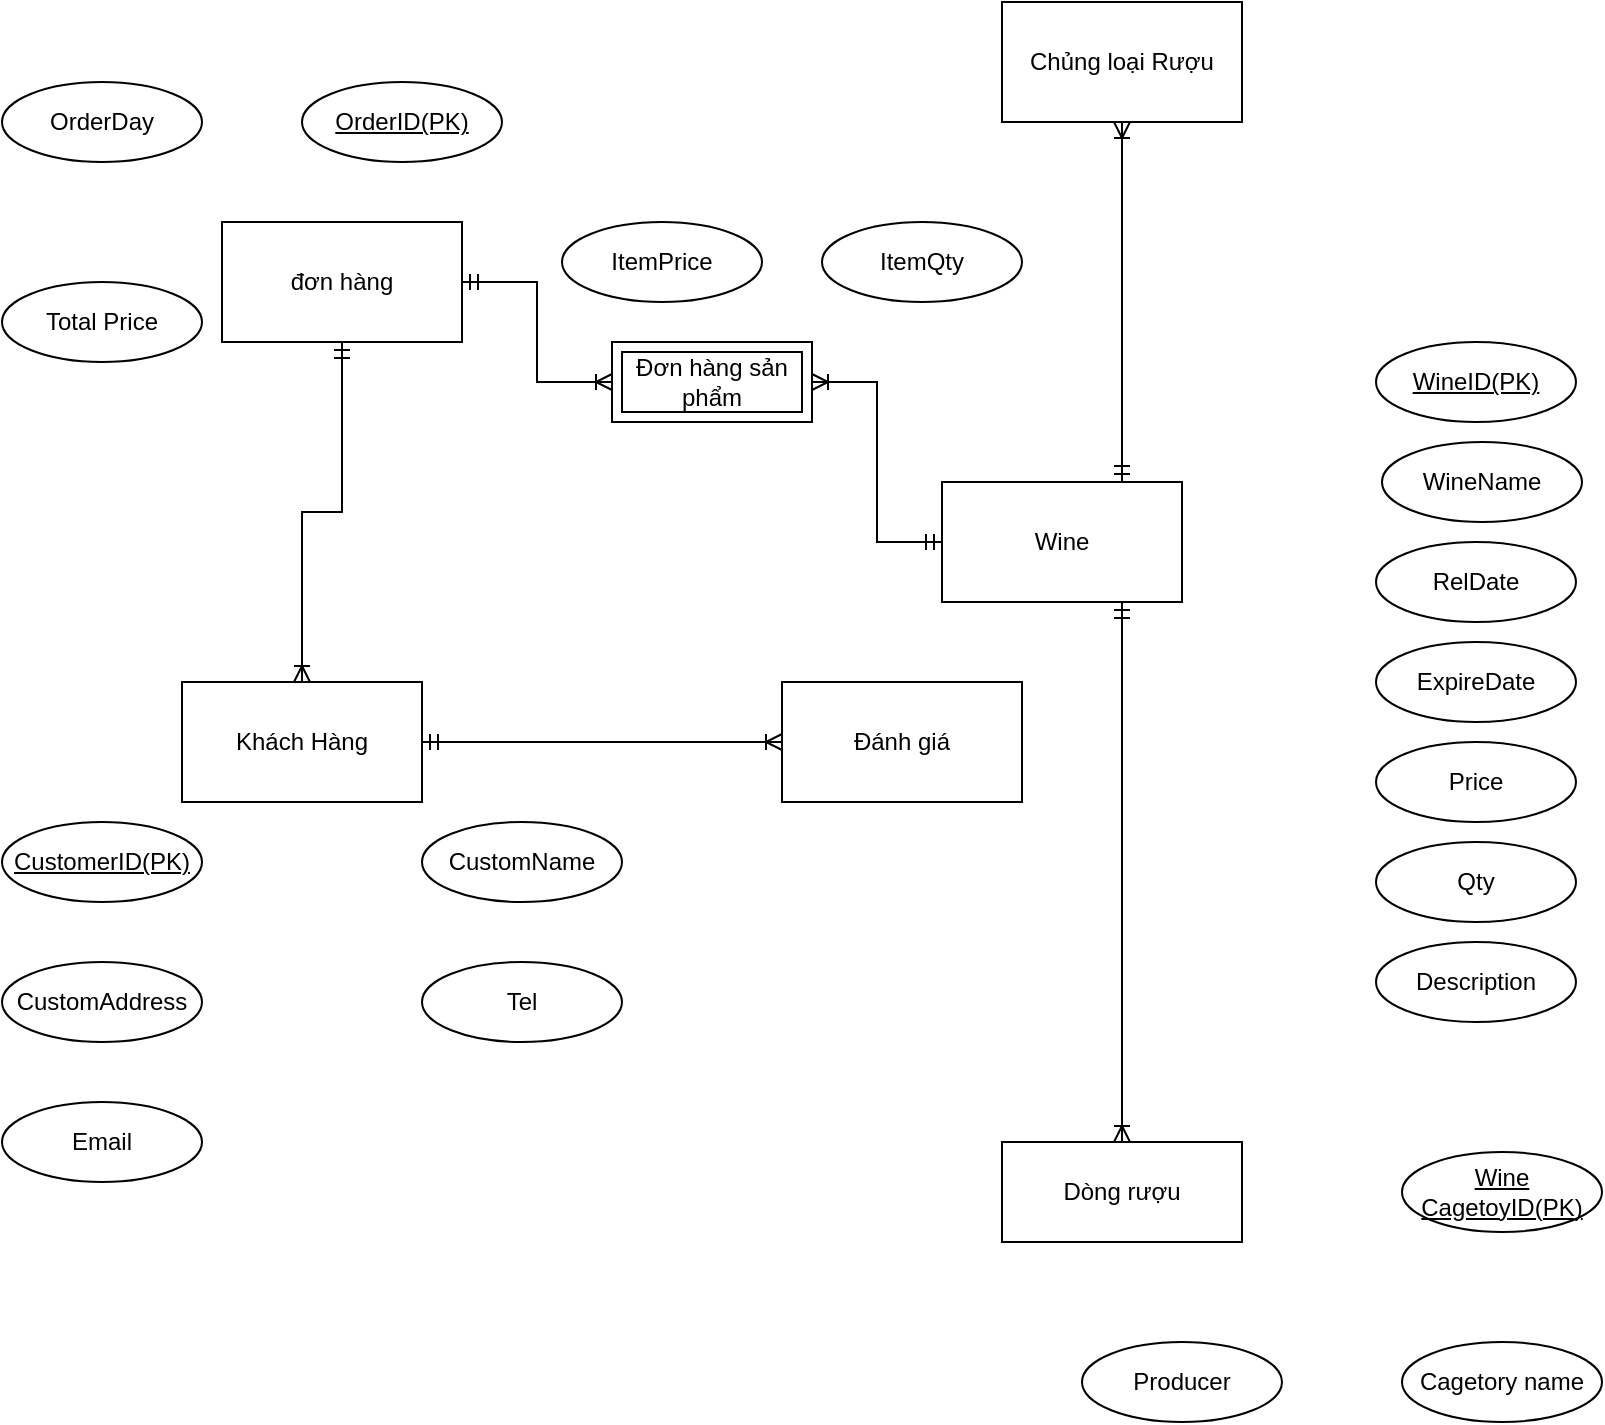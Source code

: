 <mxfile version="21.4.0" type="github">
  <diagram id="R2lEEEUBdFMjLlhIrx00" name="Page-1">
    <mxGraphModel dx="996" dy="573" grid="1" gridSize="10" guides="1" tooltips="1" connect="1" arrows="1" fold="1" page="1" pageScale="1" pageWidth="850" pageHeight="1100" math="0" shadow="0" extFonts="Permanent Marker^https://fonts.googleapis.com/css?family=Permanent+Marker">
      <root>
        <mxCell id="0" />
        <mxCell id="1" parent="0" />
        <mxCell id="dTxI5dDR73npywH-p4hO-19" value="" style="edgeStyle=elbowEdgeStyle;fontSize=12;html=1;endArrow=ERoneToMany;startArrow=ERmandOne;rounded=0;exitX=0.75;exitY=0;exitDx=0;exitDy=0;elbow=vertical;entryX=0.5;entryY=1;entryDx=0;entryDy=0;" parent="1" source="dTxI5dDR73npywH-p4hO-31" target="dTxI5dDR73npywH-p4hO-30" edge="1">
          <mxGeometry width="100" height="100" relative="1" as="geometry">
            <mxPoint x="622.426" y="171.716" as="sourcePoint" />
            <mxPoint x="750" y="110" as="targetPoint" />
          </mxGeometry>
        </mxCell>
        <mxCell id="dTxI5dDR73npywH-p4hO-20" value="" style="edgeStyle=elbowEdgeStyle;fontSize=12;html=1;endArrow=ERoneToMany;startArrow=ERmandOne;rounded=0;exitX=0.75;exitY=1;exitDx=0;exitDy=0;entryX=0.5;entryY=0;entryDx=0;entryDy=0;elbow=vertical;" parent="1" source="dTxI5dDR73npywH-p4hO-31" target="dTxI5dDR73npywH-p4hO-29" edge="1">
          <mxGeometry width="100" height="100" relative="1" as="geometry">
            <mxPoint x="622.426" y="228.284" as="sourcePoint" />
            <mxPoint x="700" y="340" as="targetPoint" />
            <Array as="points">
              <mxPoint x="600" y="460" />
              <mxPoint x="530" y="530" />
            </Array>
          </mxGeometry>
        </mxCell>
        <mxCell id="dTxI5dDR73npywH-p4hO-21" value="" style="edgeStyle=elbowEdgeStyle;fontSize=12;html=1;endArrow=ERoneToMany;startArrow=ERmandOne;rounded=0;exitX=0;exitY=0.5;exitDx=0;exitDy=0;entryX=1;entryY=0.5;entryDx=0;entryDy=0;" parent="1" source="dTxI5dDR73npywH-p4hO-31" target="dTxI5dDR73npywH-p4hO-33" edge="1">
          <mxGeometry width="100" height="100" relative="1" as="geometry">
            <mxPoint x="520" y="200" as="sourcePoint" />
            <mxPoint x="420" y="190" as="targetPoint" />
          </mxGeometry>
        </mxCell>
        <mxCell id="dTxI5dDR73npywH-p4hO-22" value="" style="edgeStyle=elbowEdgeStyle;fontSize=12;html=1;endArrow=ERoneToMany;startArrow=ERmandOne;rounded=0;exitX=1;exitY=0.5;exitDx=0;exitDy=0;entryX=0;entryY=0.5;entryDx=0;entryDy=0;" parent="1" source="dTxI5dDR73npywH-p4hO-25" target="dTxI5dDR73npywH-p4hO-33" edge="1">
          <mxGeometry width="100" height="100" relative="1" as="geometry">
            <mxPoint x="260" y="160" as="sourcePoint" />
            <mxPoint x="330" y="160" as="targetPoint" />
          </mxGeometry>
        </mxCell>
        <mxCell id="dTxI5dDR73npywH-p4hO-23" value="" style="edgeStyle=orthogonalEdgeStyle;fontSize=12;html=1;endArrow=ERoneToMany;startArrow=ERmandOne;rounded=0;entryX=0.5;entryY=0;entryDx=0;entryDy=0;exitX=0.5;exitY=1;exitDx=0;exitDy=0;" parent="1" source="dTxI5dDR73npywH-p4hO-25" target="dTxI5dDR73npywH-p4hO-27" edge="1">
          <mxGeometry width="100" height="100" relative="1" as="geometry">
            <mxPoint x="200" y="200" as="sourcePoint" />
            <mxPoint x="240" y="340" as="targetPoint" />
          </mxGeometry>
        </mxCell>
        <mxCell id="dTxI5dDR73npywH-p4hO-24" value="" style="edgeStyle=elbowEdgeStyle;fontSize=12;html=1;endArrow=ERoneToMany;startArrow=ERmandOne;rounded=0;exitX=1;exitY=0.5;exitDx=0;exitDy=0;entryX=0;entryY=0.5;entryDx=0;entryDy=0;" parent="1" source="dTxI5dDR73npywH-p4hO-27" target="dTxI5dDR73npywH-p4hO-32" edge="1">
          <mxGeometry width="100" height="100" relative="1" as="geometry">
            <mxPoint x="300" y="380" as="sourcePoint" />
            <mxPoint x="430" y="380" as="targetPoint" />
          </mxGeometry>
        </mxCell>
        <mxCell id="dTxI5dDR73npywH-p4hO-25" value="đơn hàng" style="rounded=0;whiteSpace=wrap;html=1;" parent="1" vertex="1">
          <mxGeometry x="130" y="140" width="120" height="60" as="geometry" />
        </mxCell>
        <mxCell id="dTxI5dDR73npywH-p4hO-27" value="Khách Hàng" style="rounded=0;whiteSpace=wrap;html=1;" parent="1" vertex="1">
          <mxGeometry x="110" y="370" width="120" height="60" as="geometry" />
        </mxCell>
        <mxCell id="dTxI5dDR73npywH-p4hO-29" value="Dòng rượu" style="rounded=0;whiteSpace=wrap;html=1;" parent="1" vertex="1">
          <mxGeometry x="520" y="600" width="120" height="50" as="geometry" />
        </mxCell>
        <mxCell id="dTxI5dDR73npywH-p4hO-30" value="Chủng loại Rượu" style="rounded=0;whiteSpace=wrap;html=1;" parent="1" vertex="1">
          <mxGeometry x="520" y="30" width="120" height="60" as="geometry" />
        </mxCell>
        <mxCell id="dTxI5dDR73npywH-p4hO-31" value="Wine" style="rounded=0;whiteSpace=wrap;html=1;" parent="1" vertex="1">
          <mxGeometry x="490" y="270" width="120" height="60" as="geometry" />
        </mxCell>
        <mxCell id="dTxI5dDR73npywH-p4hO-32" value="Đánh giá" style="rounded=0;whiteSpace=wrap;html=1;" parent="1" vertex="1">
          <mxGeometry x="410" y="370" width="120" height="60" as="geometry" />
        </mxCell>
        <mxCell id="dTxI5dDR73npywH-p4hO-33" value="Đơn hàng sản phẩm" style="shape=ext;margin=3;double=1;whiteSpace=wrap;html=1;align=center;" parent="1" vertex="1">
          <mxGeometry x="325" y="200" width="100" height="40" as="geometry" />
        </mxCell>
        <mxCell id="dTxI5dDR73npywH-p4hO-35" value="WineName" style="ellipse;whiteSpace=wrap;html=1;align=center;" parent="1" vertex="1">
          <mxGeometry x="710" y="250" width="100" height="40" as="geometry" />
        </mxCell>
        <mxCell id="dTxI5dDR73npywH-p4hO-38" value="WineID(PK)" style="ellipse;whiteSpace=wrap;html=1;align=center;fontStyle=4;" parent="1" vertex="1">
          <mxGeometry x="707" y="200" width="100" height="40" as="geometry" />
        </mxCell>
        <mxCell id="VobUMtlbzpRoxm0NPVZj-1" value="RelDate" style="ellipse;whiteSpace=wrap;html=1;align=center;" vertex="1" parent="1">
          <mxGeometry x="707" y="300" width="100" height="40" as="geometry" />
        </mxCell>
        <mxCell id="VobUMtlbzpRoxm0NPVZj-2" value="ExpireDate" style="ellipse;whiteSpace=wrap;html=1;align=center;" vertex="1" parent="1">
          <mxGeometry x="707" y="350" width="100" height="40" as="geometry" />
        </mxCell>
        <mxCell id="VobUMtlbzpRoxm0NPVZj-3" value="Price" style="ellipse;whiteSpace=wrap;html=1;align=center;" vertex="1" parent="1">
          <mxGeometry x="707" y="400" width="100" height="40" as="geometry" />
        </mxCell>
        <mxCell id="VobUMtlbzpRoxm0NPVZj-4" value="Qty" style="ellipse;whiteSpace=wrap;html=1;align=center;" vertex="1" parent="1">
          <mxGeometry x="707" y="450" width="100" height="40" as="geometry" />
        </mxCell>
        <mxCell id="VobUMtlbzpRoxm0NPVZj-5" value="ItemQty" style="ellipse;whiteSpace=wrap;html=1;align=center;" vertex="1" parent="1">
          <mxGeometry x="430" y="140" width="100" height="40" as="geometry" />
        </mxCell>
        <mxCell id="VobUMtlbzpRoxm0NPVZj-6" value="Producer" style="ellipse;whiteSpace=wrap;html=1;align=center;" vertex="1" parent="1">
          <mxGeometry x="560" y="700" width="100" height="40" as="geometry" />
        </mxCell>
        <mxCell id="VobUMtlbzpRoxm0NPVZj-7" value="ItemPrice" style="ellipse;whiteSpace=wrap;html=1;align=center;" vertex="1" parent="1">
          <mxGeometry x="300" y="140" width="100" height="40" as="geometry" />
        </mxCell>
        <mxCell id="VobUMtlbzpRoxm0NPVZj-8" value="Description" style="ellipse;whiteSpace=wrap;html=1;align=center;" vertex="1" parent="1">
          <mxGeometry x="707" y="500" width="100" height="40" as="geometry" />
        </mxCell>
        <mxCell id="VobUMtlbzpRoxm0NPVZj-9" value="CustomAddress" style="ellipse;whiteSpace=wrap;html=1;align=center;" vertex="1" parent="1">
          <mxGeometry x="20" y="510" width="100" height="40" as="geometry" />
        </mxCell>
        <mxCell id="VobUMtlbzpRoxm0NPVZj-11" value="Cagetory name" style="ellipse;whiteSpace=wrap;html=1;align=center;" vertex="1" parent="1">
          <mxGeometry x="720" y="700" width="100" height="40" as="geometry" />
        </mxCell>
        <mxCell id="VobUMtlbzpRoxm0NPVZj-12" value="Total Price" style="ellipse;whiteSpace=wrap;html=1;align=center;" vertex="1" parent="1">
          <mxGeometry x="20" y="170" width="100" height="40" as="geometry" />
        </mxCell>
        <mxCell id="VobUMtlbzpRoxm0NPVZj-13" value="OrderDay" style="ellipse;whiteSpace=wrap;html=1;align=center;" vertex="1" parent="1">
          <mxGeometry x="20" y="70" width="100" height="40" as="geometry" />
        </mxCell>
        <mxCell id="VobUMtlbzpRoxm0NPVZj-14" value="Wine&lt;br style=&quot;border-color: var(--border-color);&quot;&gt;CagetoyID(PK)" style="ellipse;whiteSpace=wrap;html=1;align=center;fontStyle=4;" vertex="1" parent="1">
          <mxGeometry x="720" y="605" width="100" height="40" as="geometry" />
        </mxCell>
        <mxCell id="VobUMtlbzpRoxm0NPVZj-15" value="OrderID(PK)" style="ellipse;whiteSpace=wrap;html=1;align=center;fontStyle=4;" vertex="1" parent="1">
          <mxGeometry x="170" y="70" width="100" height="40" as="geometry" />
        </mxCell>
        <mxCell id="VobUMtlbzpRoxm0NPVZj-16" value="CustomName" style="ellipse;whiteSpace=wrap;html=1;align=center;" vertex="1" parent="1">
          <mxGeometry x="230" y="440" width="100" height="40" as="geometry" />
        </mxCell>
        <mxCell id="VobUMtlbzpRoxm0NPVZj-17" value="Tel" style="ellipse;whiteSpace=wrap;html=1;align=center;" vertex="1" parent="1">
          <mxGeometry x="230" y="510" width="100" height="40" as="geometry" />
        </mxCell>
        <mxCell id="VobUMtlbzpRoxm0NPVZj-18" value="CustomerID(PK)" style="ellipse;whiteSpace=wrap;html=1;align=center;fontStyle=4;" vertex="1" parent="1">
          <mxGeometry x="20" y="440" width="100" height="40" as="geometry" />
        </mxCell>
        <mxCell id="VobUMtlbzpRoxm0NPVZj-19" value="Email" style="ellipse;whiteSpace=wrap;html=1;align=center;" vertex="1" parent="1">
          <mxGeometry x="20" y="580" width="100" height="40" as="geometry" />
        </mxCell>
      </root>
    </mxGraphModel>
  </diagram>
</mxfile>
